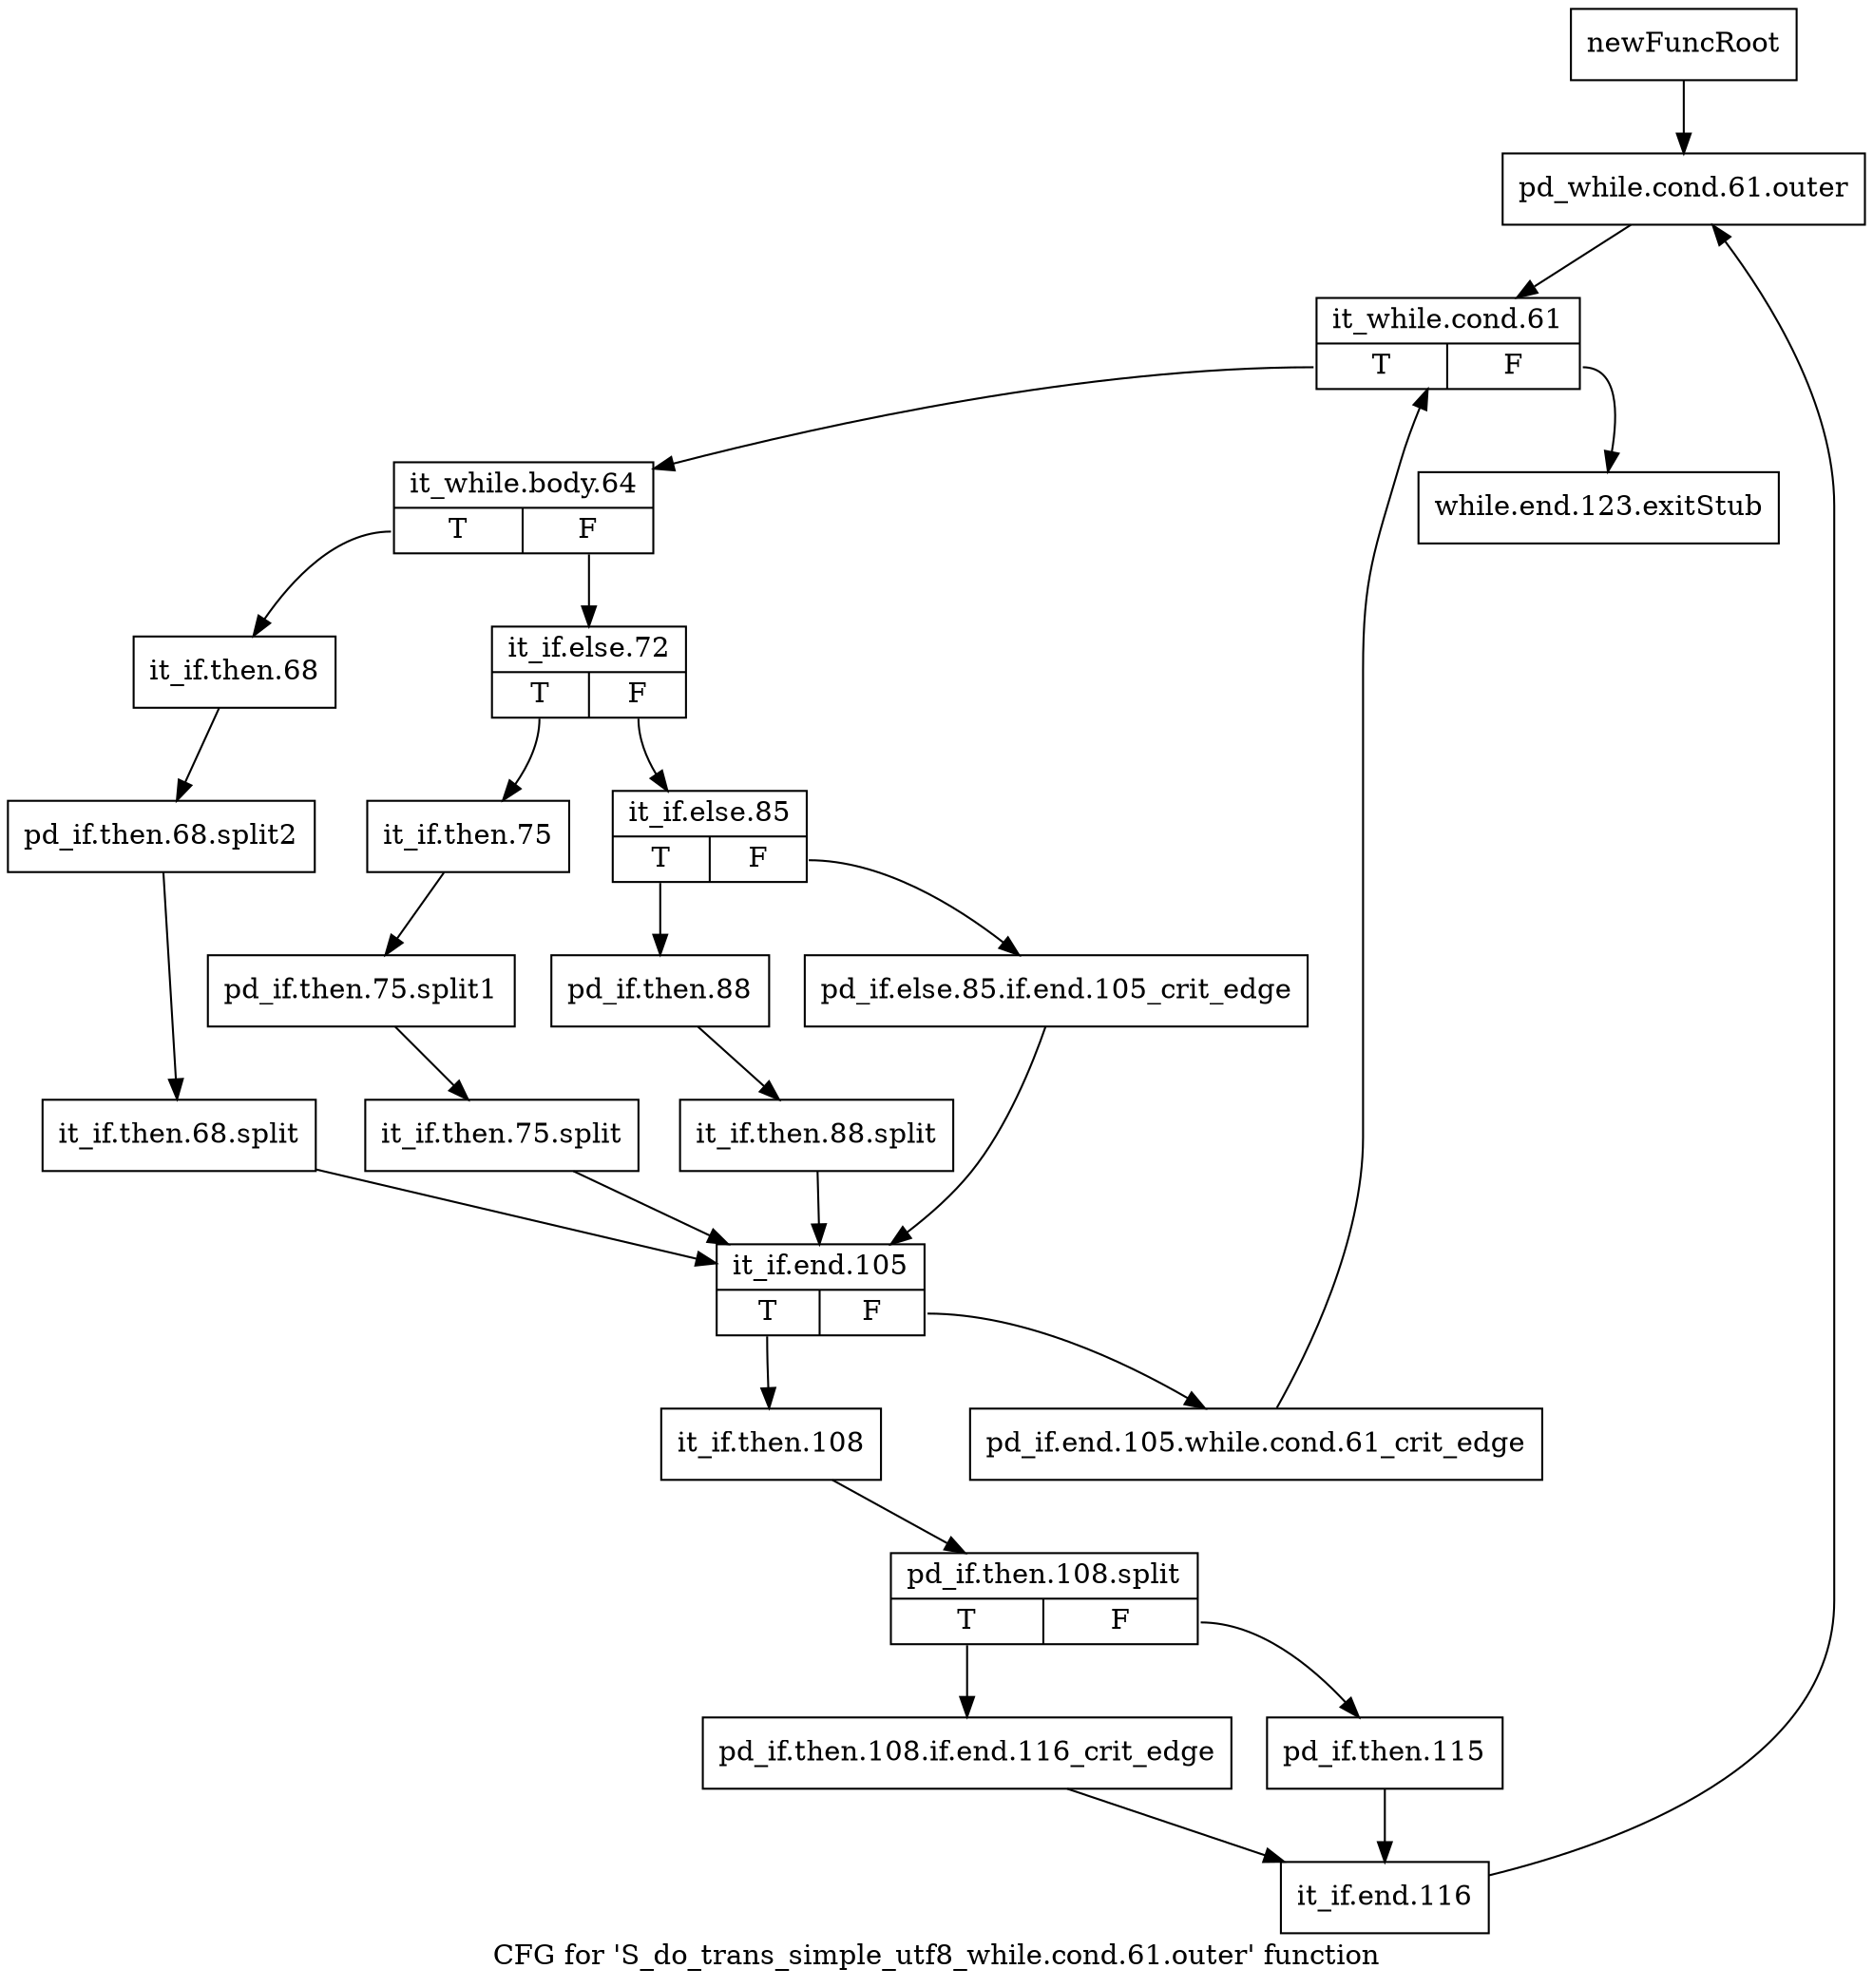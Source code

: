 digraph "CFG for 'S_do_trans_simple_utf8_while.cond.61.outer' function" {
	label="CFG for 'S_do_trans_simple_utf8_while.cond.61.outer' function";

	Node0x4b14630 [shape=record,label="{newFuncRoot}"];
	Node0x4b14630 -> Node0x4b146d0;
	Node0x4b14680 [shape=record,label="{while.end.123.exitStub}"];
	Node0x4b146d0 [shape=record,label="{pd_while.cond.61.outer}"];
	Node0x4b146d0 -> Node0x4b14720;
	Node0x4b14720 [shape=record,label="{it_while.cond.61|{<s0>T|<s1>F}}"];
	Node0x4b14720:s0 -> Node0x4b14770;
	Node0x4b14720:s1 -> Node0x4b14680;
	Node0x4b14770 [shape=record,label="{it_while.body.64|{<s0>T|<s1>F}}"];
	Node0x4b14770:s0 -> Node0x4b14950;
	Node0x4b14770:s1 -> Node0x4b147c0;
	Node0x4b147c0 [shape=record,label="{it_if.else.72|{<s0>T|<s1>F}}"];
	Node0x4b147c0:s0 -> Node0x4b14900;
	Node0x4b147c0:s1 -> Node0x4b14810;
	Node0x4b14810 [shape=record,label="{it_if.else.85|{<s0>T|<s1>F}}"];
	Node0x4b14810:s0 -> Node0x4b148b0;
	Node0x4b14810:s1 -> Node0x4b14860;
	Node0x4b14860 [shape=record,label="{pd_if.else.85.if.end.105_crit_edge}"];
	Node0x4b14860 -> Node0x4b149a0;
	Node0x4b148b0 [shape=record,label="{pd_if.then.88}"];
	Node0x4b148b0 -> Node0x658d420;
	Node0x658d420 [shape=record,label="{it_if.then.88.split}"];
	Node0x658d420 -> Node0x4b149a0;
	Node0x4b14900 [shape=record,label="{it_if.then.75}"];
	Node0x4b14900 -> Node0x658d380;
	Node0x658d380 [shape=record,label="{pd_if.then.75.split1}"];
	Node0x658d380 -> Node0x658d330;
	Node0x658d330 [shape=record,label="{it_if.then.75.split}"];
	Node0x658d330 -> Node0x4b149a0;
	Node0x4b14950 [shape=record,label="{it_if.then.68}"];
	Node0x4b14950 -> Node0x658d3d0;
	Node0x658d3d0 [shape=record,label="{pd_if.then.68.split2}"];
	Node0x658d3d0 -> Node0x658d4c0;
	Node0x658d4c0 [shape=record,label="{it_if.then.68.split}"];
	Node0x658d4c0 -> Node0x4b149a0;
	Node0x4b149a0 [shape=record,label="{it_if.end.105|{<s0>T|<s1>F}}"];
	Node0x4b149a0:s0 -> Node0x4b14a40;
	Node0x4b149a0:s1 -> Node0x4b149f0;
	Node0x4b149f0 [shape=record,label="{pd_if.end.105.while.cond.61_crit_edge}"];
	Node0x4b149f0 -> Node0x4b14720;
	Node0x4b14a40 [shape=record,label="{it_if.then.108}"];
	Node0x4b14a40 -> Node0x658d5b0;
	Node0x658d5b0 [shape=record,label="{pd_if.then.108.split|{<s0>T|<s1>F}}"];
	Node0x658d5b0:s0 -> Node0x4b14ae0;
	Node0x658d5b0:s1 -> Node0x4b14a90;
	Node0x4b14a90 [shape=record,label="{pd_if.then.115}"];
	Node0x4b14a90 -> Node0x4b14b30;
	Node0x4b14ae0 [shape=record,label="{pd_if.then.108.if.end.116_crit_edge}"];
	Node0x4b14ae0 -> Node0x4b14b30;
	Node0x4b14b30 [shape=record,label="{it_if.end.116}"];
	Node0x4b14b30 -> Node0x4b146d0;
}

